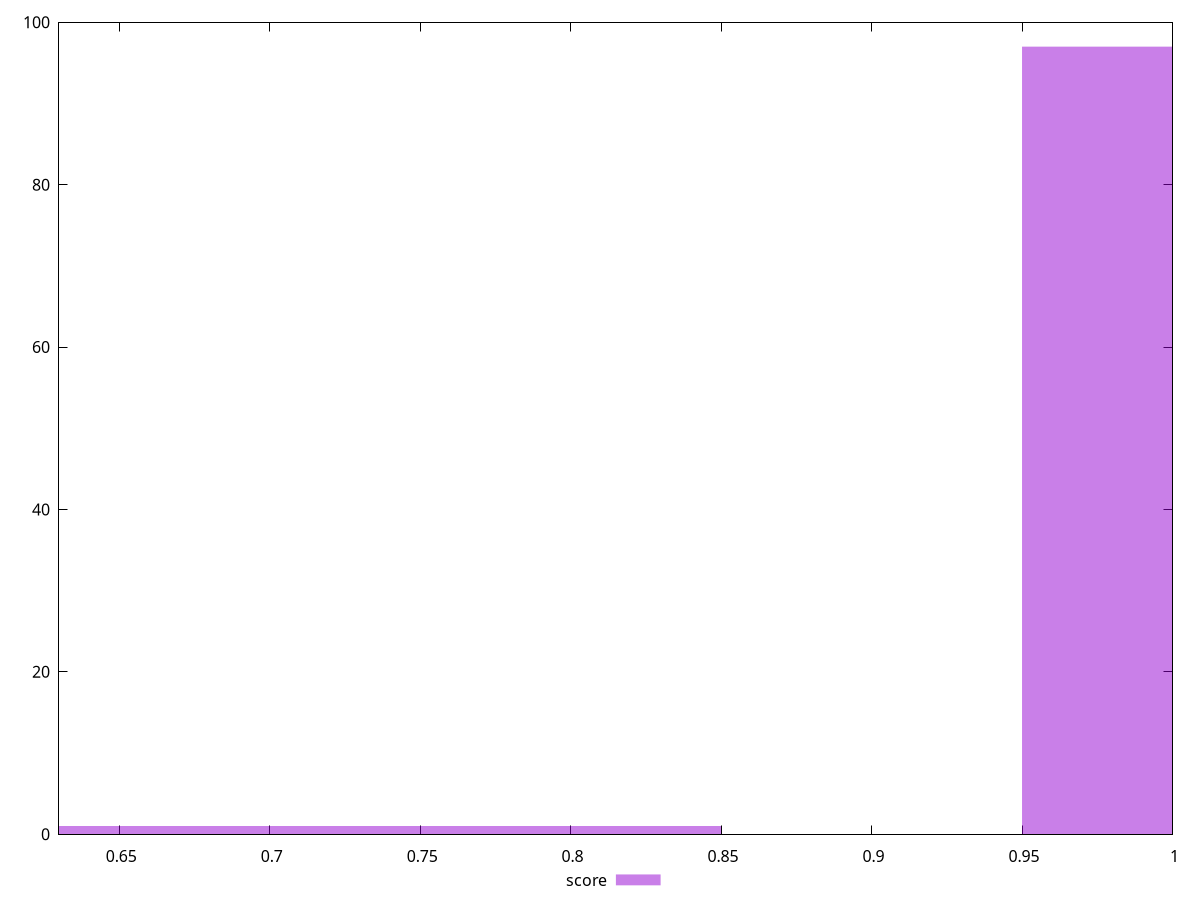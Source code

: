 reset

$score <<EOF
1 97
0.8 1
0.6000000000000001 1
0.7000000000000001 1
EOF

set key outside below
set boxwidth 0.1
set xrange [0.63:1]
set yrange [0:100]
set trange [0:100]
set style fill transparent solid 0.5 noborder
set terminal svg size 640, 490 enhanced background rgb 'white'
set output "reports/report_00028_2021-02-24T12-49-42.674Z/cumulative-layout-shift/samples/agenda/score/histogram.svg"

plot $score title "score" with boxes

reset
